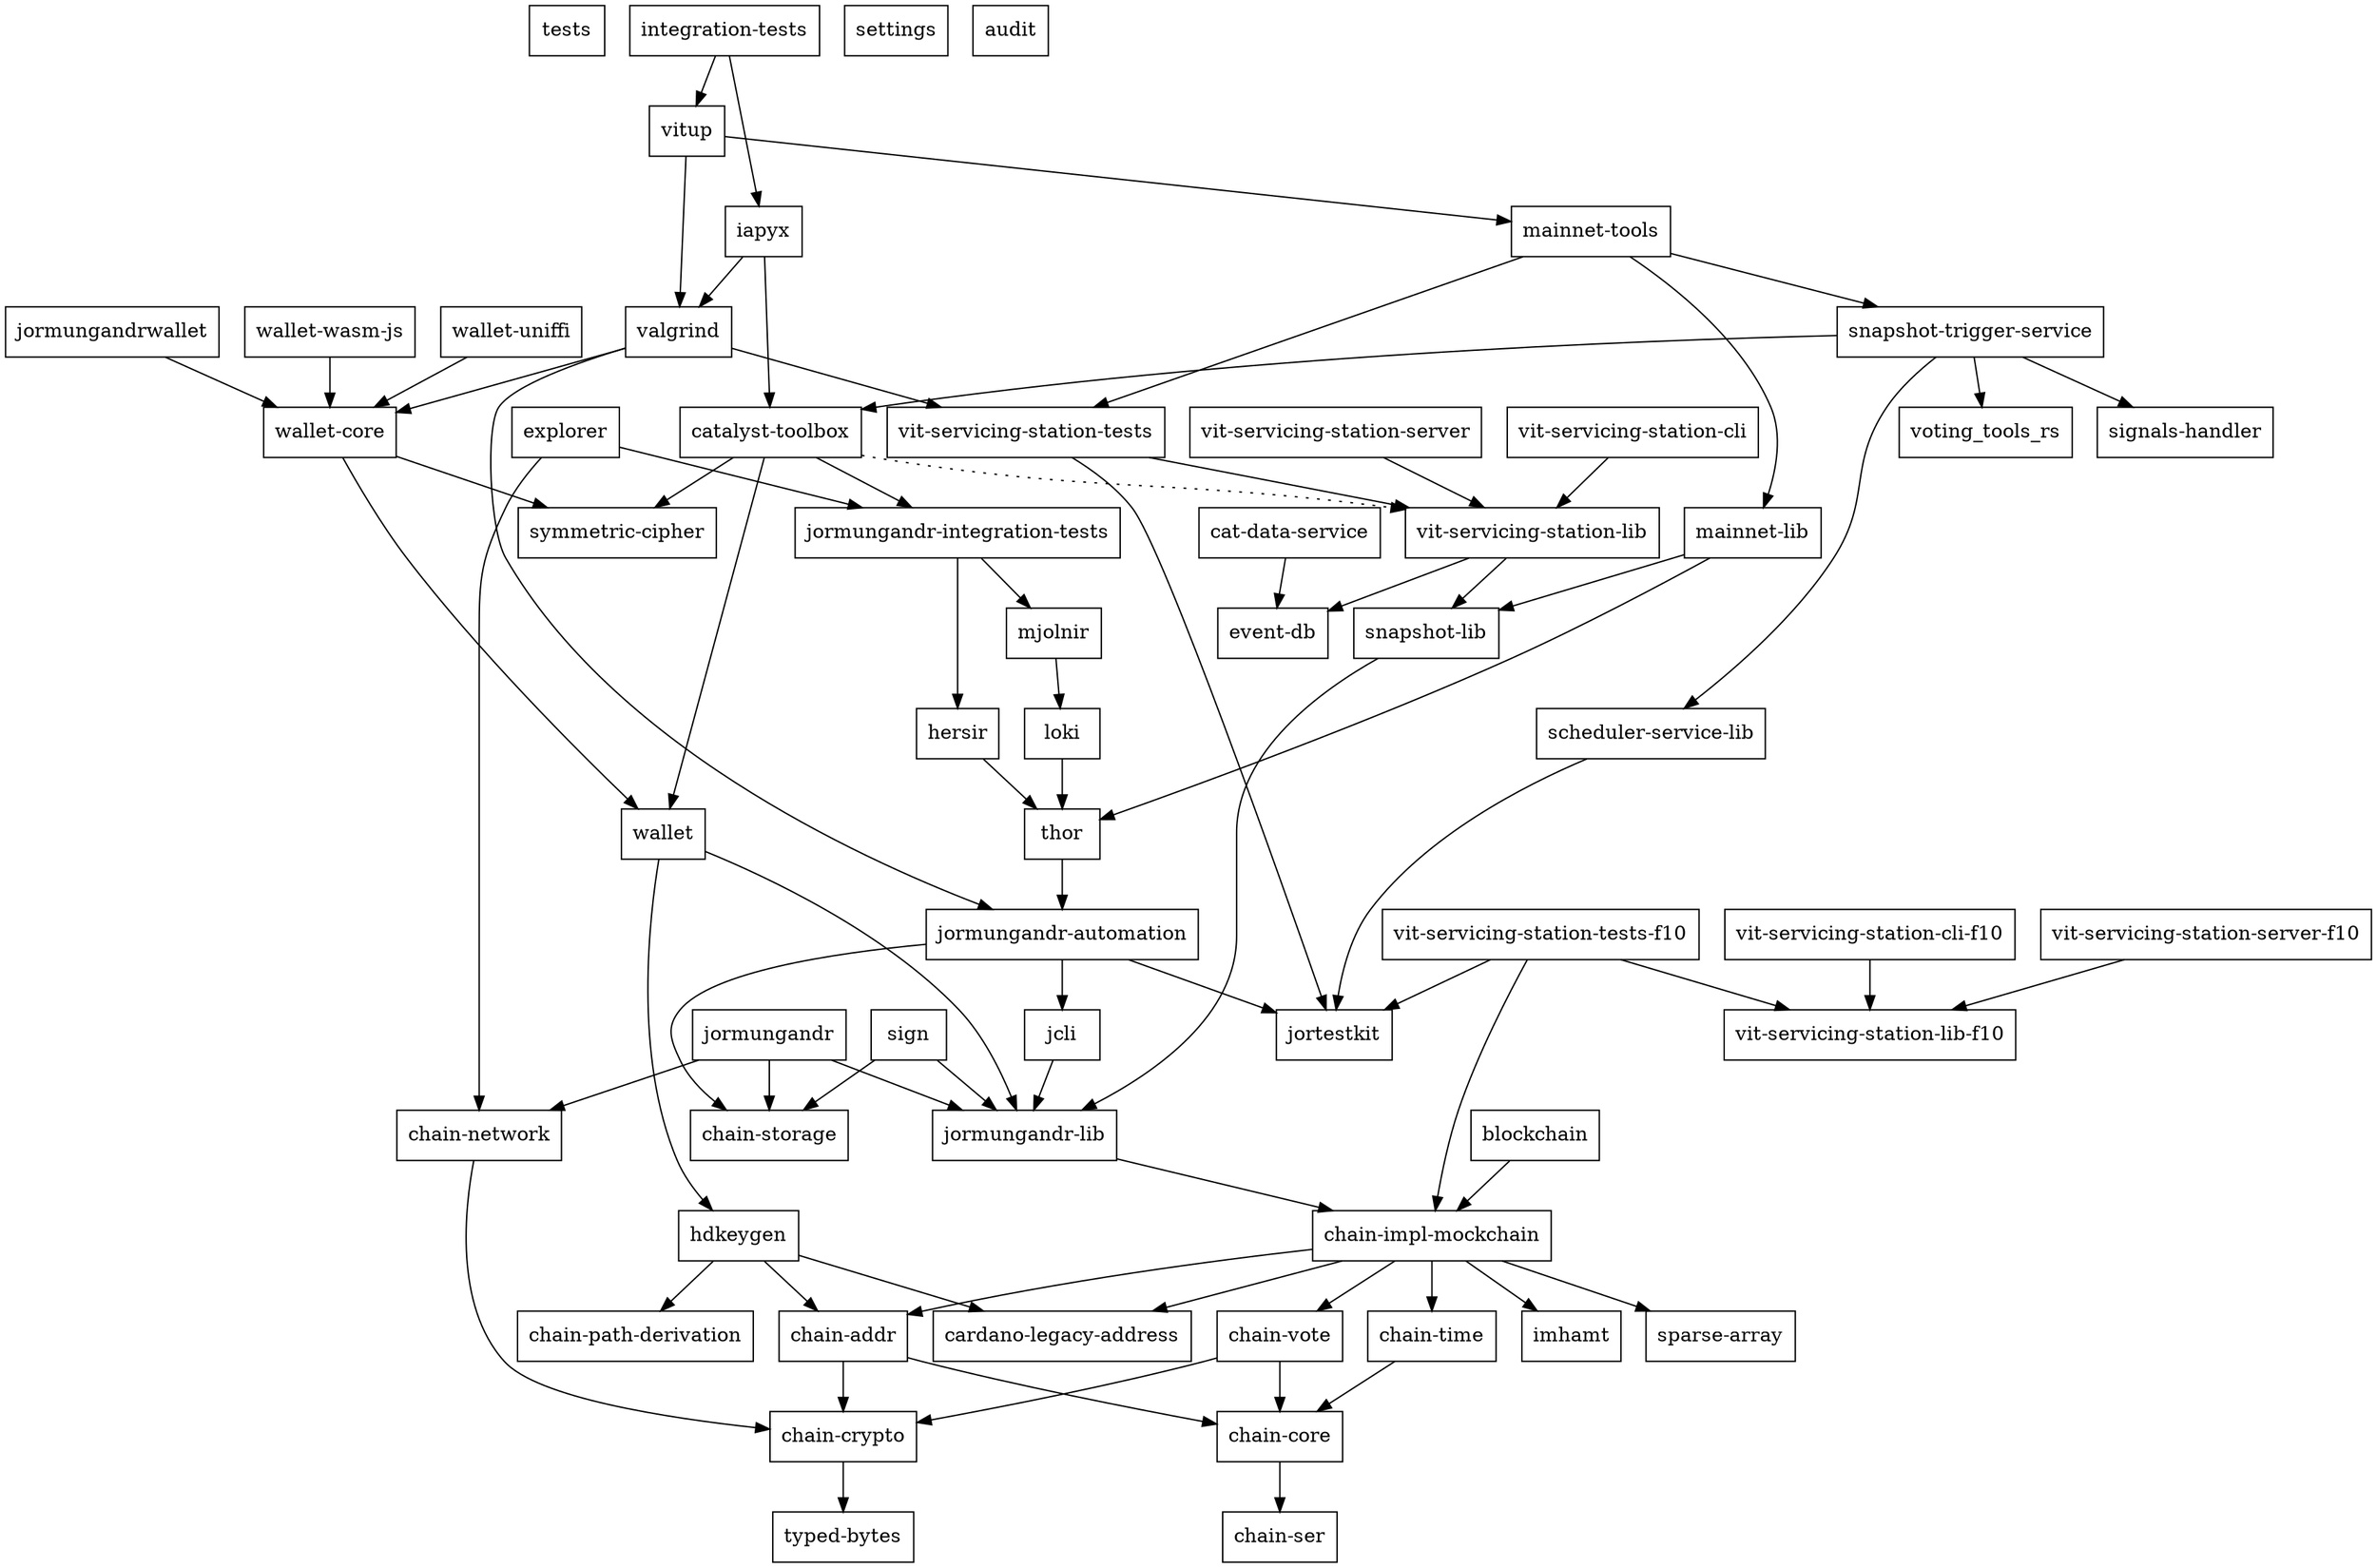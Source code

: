 digraph {
    0 [ label = "tests" shape = box]
    1 [ label = "catalyst-toolbox" shape = box]
    2 [ label = "chain-addr" shape = box]
    3 [ label = "chain-core" shape = box]
    4 [ label = "chain-ser" shape = box]
    5 [ label = "chain-crypto" shape = box]
    6 [ label = "typed-bytes" shape = box]
    7 [ label = "chain-impl-mockchain" shape = box]
    8 [ label = "cardano-legacy-address" shape = box]
    9 [ label = "chain-time" shape = box]
    10 [ label = "chain-vote" shape = box]
    11 [ label = "imhamt" shape = box]
    12 [ label = "sparse-array" shape = box]
    13 [ label = "chain-storage" shape = box]
    14 [ label = "jcli" shape = box]
    15 [ label = "jormungandr-lib" shape = box]
    16 [ label = "jormungandr-automation" shape = box]
    17 [ label = "jortestkit" shape = box]
    18 [ label = "jormungandr-integration-tests" shape = box]
    19 [ label = "hersir" shape = box]
    20 [ label = "thor" shape = box]
    21 [ label = "loki" shape = box]
    22 [ label = "mjolnir" shape = box]
    23 [ label = "snapshot-lib" shape = box]
    24 [ label = "symmetric-cipher" shape = box]
    25 [ label = "vit-servicing-station-lib" shape = box]
    26 [ label = "event-db" shape = box]
    27 [ label = "vit-servicing-station-tests" shape = box]
    28 [ label = "wallet" shape = box]
    29 [ label = "chain-path-derivation" shape = box]
    30 [ label = "hdkeygen" shape = box]
    31 [ label = "chain-network" shape = box]
    32 [ label = "jormungandrwallet" shape = box]
    33 [ label = "wallet-core" shape = box]
    34 [ label = "wallet-wasm-js" shape = box]
    35 [ label = "wallet-uniffi" shape = box]
    36 [ label = "jormungandr" shape = box]
    37 [ label = "explorer" shape = box]
    38 [ label = "settings" shape = box]
    39 [ label = "blockchain" shape = box]
    40 [ label = "vit-servicing-station-cli" shape = box]
    41 [ label = "vit-servicing-station-server" shape = box]
    42 [ label = "iapyx" shape = box]
    43 [ label = "valgrind" shape = box]
    44 [ label = "vitup" shape = box]
    45 [ label = "mainnet-lib" shape = box]
    46 [ label = "mainnet-tools" shape = box]
    47 [ label = "scheduler-service-lib" shape = box]
    48 [ label = "signals-handler" shape = box]
    49 [ label = "snapshot-trigger-service" shape = box]
    50 [ label = "voting_tools_rs" shape = box]
    51 [ label = "integration-tests" shape = box]
    52 [ label = "cat-data-service" shape = box]
    53 [ label = "audit" shape = box]
    54 [ label = "vit-servicing-station-cli-f10" shape = box]
    55 [ label = "vit-servicing-station-lib-f10" shape = box]
    56 [ label = "vit-servicing-station-server-f10" shape = box]
    57 [ label = "vit-servicing-station-tests-f10" shape = box]
    58 [ label = "sign" shape = box]
    1 -> 18 [ ]
    1 -> 24 [ ]
    1 -> 25 [ style = dotted]
    1 -> 28 [ ]
    2 -> 3 [ ]
    2 -> 5 [ ]
    3 -> 4 [ ]
    5 -> 6 [ ]
    7 -> 8 [ ]
    7 -> 2 [ ]
    7 -> 9 [ ]
    7 -> 10 [ ]
    7 -> 11 [ ]
    7 -> 12 [ ]
    9 -> 3 [ ]
    10 -> 3 [ ]
    10 -> 5 [ ]
    14 -> 15 [ ]
    15 -> 7 [ ]
    16 -> 13 [ ]
    16 -> 14 [ ]
    16 -> 17 [ ]
    18 -> 19 [ ]
    18 -> 22 [ ]
    19 -> 20 [ ]
    20 -> 16 [ ]
    21 -> 20 [ ]
    22 -> 21 [ ]
    23 -> 15 [ ]
    25 -> 26 [ ]
    25 -> 23 [ ]
    27 -> 17 [ ]
    27 -> 25 [ ]
    28 -> 30 [ ]
    28 -> 15 [ ]
    30 -> 8 [ ]
    30 -> 2 [ ]
    30 -> 29 [ ]
    31 -> 5 [ ]
    32 -> 33 [ ]
    33 -> 24 [ ]
    33 -> 28 [ ]
    34 -> 33 [ ]
    35 -> 33 [ ]
    36 -> 31 [ ]
    36 -> 13 [ ]
    36 -> 15 [ ]
    37 -> 31 [ ]
    37 -> 18 [ ]
    39 -> 7 [ ]
    40 -> 25 [ ]
    41 -> 25 [ ]
    42 -> 1 [ ]
    42 -> 43 [ ]
    43 -> 16 [ ]
    43 -> 27 [ ]
    43 -> 33 [ ]
    44 -> 46 [ ]
    44 -> 43 [ ]
    45 -> 23 [ ]
    45 -> 20 [ ]
    46 -> 45 [ ]
    46 -> 49 [ ]
    46 -> 27 [ ]
    47 -> 17 [ ]
    49 -> 1 [ ]
    49 -> 47 [ ]
    49 -> 48 [ ]
    49 -> 50 [ ]
    51 -> 42 [ ]
    51 -> 44 [ ]
    52 -> 26 [ ]
    54 -> 55 [ ]
    56 -> 55 [ ]
    57 -> 7 [ ]
    57 -> 17 [ ]
    57 -> 55 [ ]
    58 -> 13 [ ]
    58 -> 15 [ ]
}

